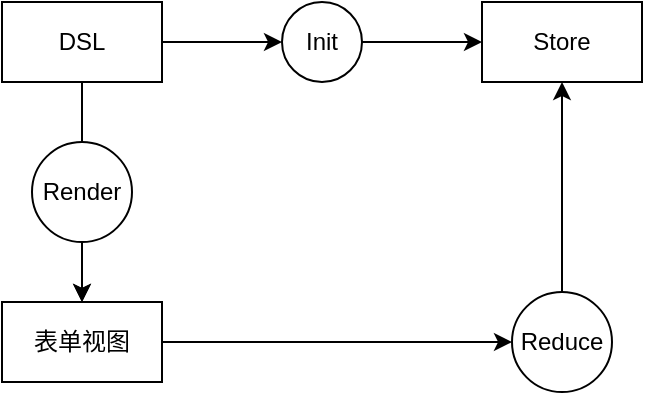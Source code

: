 <mxfile version="20.5.3" type="github">
  <diagram id="zpky282SD0GwYnWHLh-F" name="第 1 页">
    <mxGraphModel dx="788" dy="439" grid="1" gridSize="10" guides="1" tooltips="1" connect="1" arrows="1" fold="1" page="1" pageScale="1" pageWidth="1654" pageHeight="2336" math="0" shadow="0">
      <root>
        <mxCell id="0" />
        <mxCell id="1" parent="0" />
        <mxCell id="TMIOhqGtdhLZqTgcf6uY-11" value="" style="edgeStyle=orthogonalEdgeStyle;rounded=0;orthogonalLoop=1;jettySize=auto;html=1;" edge="1" parent="1" source="TMIOhqGtdhLZqTgcf6uY-1" target="TMIOhqGtdhLZqTgcf6uY-5">
          <mxGeometry relative="1" as="geometry" />
        </mxCell>
        <mxCell id="TMIOhqGtdhLZqTgcf6uY-13" value="" style="edgeStyle=orthogonalEdgeStyle;rounded=0;orthogonalLoop=1;jettySize=auto;html=1;" edge="1" parent="1" source="TMIOhqGtdhLZqTgcf6uY-1" target="TMIOhqGtdhLZqTgcf6uY-3">
          <mxGeometry relative="1" as="geometry" />
        </mxCell>
        <mxCell id="TMIOhqGtdhLZqTgcf6uY-1" value="DSL" style="rounded=0;whiteSpace=wrap;html=1;" vertex="1" parent="1">
          <mxGeometry x="200" y="160" width="80" height="40" as="geometry" />
        </mxCell>
        <mxCell id="TMIOhqGtdhLZqTgcf6uY-2" value="Store" style="rounded=0;whiteSpace=wrap;html=1;" vertex="1" parent="1">
          <mxGeometry x="440" y="160" width="80" height="40" as="geometry" />
        </mxCell>
        <mxCell id="TMIOhqGtdhLZqTgcf6uY-14" value="" style="edgeStyle=orthogonalEdgeStyle;rounded=0;orthogonalLoop=1;jettySize=auto;html=1;" edge="1" parent="1" source="TMIOhqGtdhLZqTgcf6uY-3" target="TMIOhqGtdhLZqTgcf6uY-2">
          <mxGeometry relative="1" as="geometry" />
        </mxCell>
        <mxCell id="TMIOhqGtdhLZqTgcf6uY-3" value="Init" style="ellipse;whiteSpace=wrap;html=1;aspect=fixed;" vertex="1" parent="1">
          <mxGeometry x="340" y="160" width="40" height="40" as="geometry" />
        </mxCell>
        <mxCell id="TMIOhqGtdhLZqTgcf6uY-12" value="" style="edgeStyle=orthogonalEdgeStyle;rounded=0;orthogonalLoop=1;jettySize=auto;html=1;" edge="1" parent="1" source="TMIOhqGtdhLZqTgcf6uY-4" target="TMIOhqGtdhLZqTgcf6uY-5">
          <mxGeometry relative="1" as="geometry" />
        </mxCell>
        <mxCell id="TMIOhqGtdhLZqTgcf6uY-4" value="Render" style="ellipse;whiteSpace=wrap;html=1;aspect=fixed;" vertex="1" parent="1">
          <mxGeometry x="215" y="230" width="50" height="50" as="geometry" />
        </mxCell>
        <mxCell id="TMIOhqGtdhLZqTgcf6uY-7" style="edgeStyle=orthogonalEdgeStyle;rounded=0;orthogonalLoop=1;jettySize=auto;html=1;entryX=0;entryY=0.5;entryDx=0;entryDy=0;" edge="1" parent="1" source="TMIOhqGtdhLZqTgcf6uY-5" target="TMIOhqGtdhLZqTgcf6uY-6">
          <mxGeometry relative="1" as="geometry" />
        </mxCell>
        <mxCell id="TMIOhqGtdhLZqTgcf6uY-5" value="表单视图" style="rounded=0;whiteSpace=wrap;html=1;" vertex="1" parent="1">
          <mxGeometry x="200" y="310" width="80" height="40" as="geometry" />
        </mxCell>
        <mxCell id="TMIOhqGtdhLZqTgcf6uY-8" style="edgeStyle=orthogonalEdgeStyle;rounded=0;orthogonalLoop=1;jettySize=auto;html=1;entryX=0.5;entryY=1;entryDx=0;entryDy=0;" edge="1" parent="1" source="TMIOhqGtdhLZqTgcf6uY-6" target="TMIOhqGtdhLZqTgcf6uY-2">
          <mxGeometry relative="1" as="geometry" />
        </mxCell>
        <mxCell id="TMIOhqGtdhLZqTgcf6uY-6" value="Reduce" style="ellipse;whiteSpace=wrap;html=1;aspect=fixed;" vertex="1" parent="1">
          <mxGeometry x="455" y="305" width="50" height="50" as="geometry" />
        </mxCell>
      </root>
    </mxGraphModel>
  </diagram>
</mxfile>
